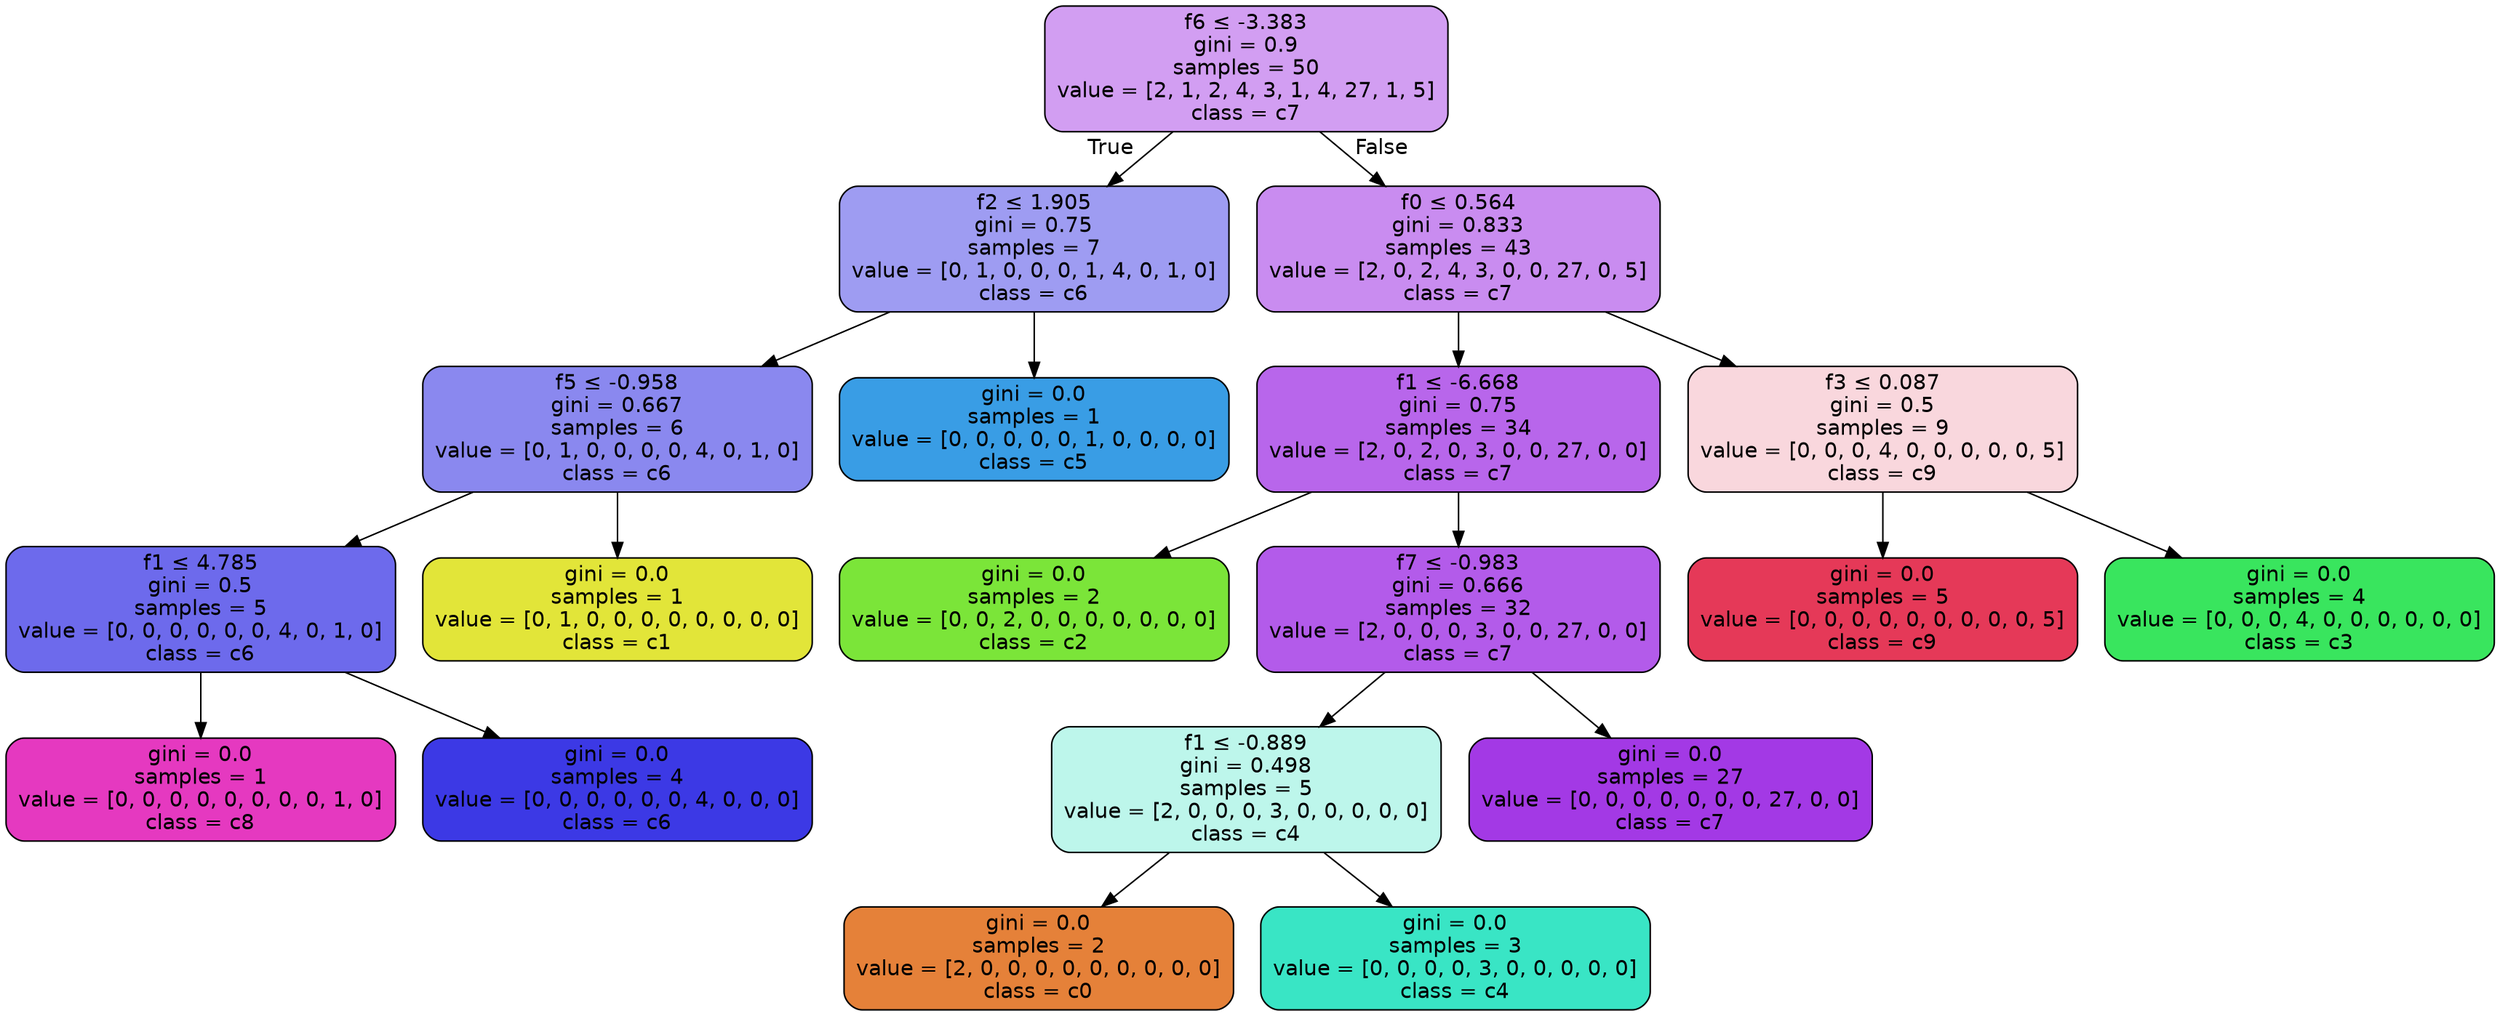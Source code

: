 digraph Tree {
node [shape=box, style="filled, rounded", color="black", fontname=helvetica] ;
edge [fontname=helvetica] ;
0 [label=<f6 &le; -3.383<br/>gini = 0.9<br/>samples = 50<br/>value = [2, 1, 2, 4, 3, 1, 4, 27, 1, 5]<br/>class = c7>, fillcolor="#a339e57d"] ;
1 [label=<f2 &le; 1.905<br/>gini = 0.75<br/>samples = 7<br/>value = [0, 1, 0, 0, 0, 1, 4, 0, 1, 0]<br/>class = c6>, fillcolor="#3c39e57f"] ;
0 -> 1 [labeldistance=2.5, labelangle=45, headlabel="True"] ;
2 [label=<f5 &le; -0.958<br/>gini = 0.667<br/>samples = 6<br/>value = [0, 1, 0, 0, 0, 0, 4, 0, 1, 0]<br/>class = c6>, fillcolor="#3c39e599"] ;
1 -> 2 ;
3 [label=<f1 &le; 4.785<br/>gini = 0.5<br/>samples = 5<br/>value = [0, 0, 0, 0, 0, 0, 4, 0, 1, 0]<br/>class = c6>, fillcolor="#3c39e5bf"] ;
2 -> 3 ;
4 [label=<gini = 0.0<br/>samples = 1<br/>value = [0, 0, 0, 0, 0, 0, 0, 0, 1, 0]<br/>class = c8>, fillcolor="#e539c0ff"] ;
3 -> 4 ;
5 [label=<gini = 0.0<br/>samples = 4<br/>value = [0, 0, 0, 0, 0, 0, 4, 0, 0, 0]<br/>class = c6>, fillcolor="#3c39e5ff"] ;
3 -> 5 ;
6 [label=<gini = 0.0<br/>samples = 1<br/>value = [0, 1, 0, 0, 0, 0, 0, 0, 0, 0]<br/>class = c1>, fillcolor="#e2e539ff"] ;
2 -> 6 ;
7 [label=<gini = 0.0<br/>samples = 1<br/>value = [0, 0, 0, 0, 0, 1, 0, 0, 0, 0]<br/>class = c5>, fillcolor="#399de5ff"] ;
1 -> 7 ;
8 [label=<f0 &le; 0.564<br/>gini = 0.833<br/>samples = 43<br/>value = [2, 0, 2, 4, 3, 0, 0, 27, 0, 5]<br/>class = c7>, fillcolor="#a339e594"] ;
0 -> 8 [labeldistance=2.5, labelangle=-45, headlabel="False"] ;
9 [label=<f1 &le; -6.668<br/>gini = 0.75<br/>samples = 34<br/>value = [2, 0, 2, 0, 3, 0, 0, 27, 0, 0]<br/>class = c7>, fillcolor="#a339e5c5"] ;
8 -> 9 ;
10 [label=<gini = 0.0<br/>samples = 2<br/>value = [0, 0, 2, 0, 0, 0, 0, 0, 0, 0]<br/>class = c2>, fillcolor="#7be539ff"] ;
9 -> 10 ;
11 [label=<f7 &le; -0.983<br/>gini = 0.666<br/>samples = 32<br/>value = [2, 0, 0, 0, 3, 0, 0, 27, 0, 0]<br/>class = c7>, fillcolor="#a339e5d3"] ;
9 -> 11 ;
12 [label=<f1 &le; -0.889<br/>gini = 0.498<br/>samples = 5<br/>value = [2, 0, 0, 0, 3, 0, 0, 0, 0, 0]<br/>class = c4>, fillcolor="#39e5c555"] ;
11 -> 12 ;
13 [label=<gini = 0.0<br/>samples = 2<br/>value = [2, 0, 0, 0, 0, 0, 0, 0, 0, 0]<br/>class = c0>, fillcolor="#e58139ff"] ;
12 -> 13 ;
14 [label=<gini = 0.0<br/>samples = 3<br/>value = [0, 0, 0, 0, 3, 0, 0, 0, 0, 0]<br/>class = c4>, fillcolor="#39e5c5ff"] ;
12 -> 14 ;
15 [label=<gini = 0.0<br/>samples = 27<br/>value = [0, 0, 0, 0, 0, 0, 0, 27, 0, 0]<br/>class = c7>, fillcolor="#a339e5ff"] ;
11 -> 15 ;
16 [label=<f3 &le; 0.087<br/>gini = 0.5<br/>samples = 9<br/>value = [0, 0, 0, 4, 0, 0, 0, 0, 0, 5]<br/>class = c9>, fillcolor="#e5395833"] ;
8 -> 16 ;
17 [label=<gini = 0.0<br/>samples = 5<br/>value = [0, 0, 0, 0, 0, 0, 0, 0, 0, 5]<br/>class = c9>, fillcolor="#e53958ff"] ;
16 -> 17 ;
18 [label=<gini = 0.0<br/>samples = 4<br/>value = [0, 0, 0, 4, 0, 0, 0, 0, 0, 0]<br/>class = c3>, fillcolor="#39e55eff"] ;
16 -> 18 ;
}
